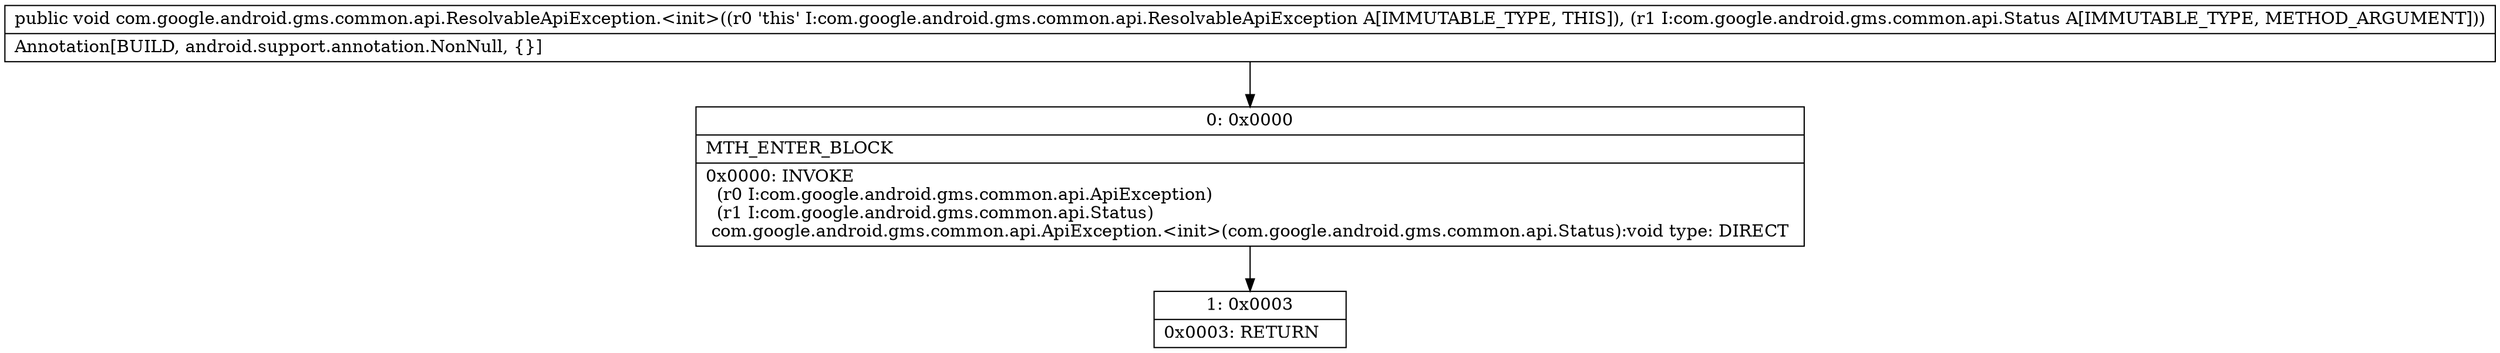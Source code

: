 digraph "CFG forcom.google.android.gms.common.api.ResolvableApiException.\<init\>(Lcom\/google\/android\/gms\/common\/api\/Status;)V" {
Node_0 [shape=record,label="{0\:\ 0x0000|MTH_ENTER_BLOCK\l|0x0000: INVOKE  \l  (r0 I:com.google.android.gms.common.api.ApiException)\l  (r1 I:com.google.android.gms.common.api.Status)\l com.google.android.gms.common.api.ApiException.\<init\>(com.google.android.gms.common.api.Status):void type: DIRECT \l}"];
Node_1 [shape=record,label="{1\:\ 0x0003|0x0003: RETURN   \l}"];
MethodNode[shape=record,label="{public void com.google.android.gms.common.api.ResolvableApiException.\<init\>((r0 'this' I:com.google.android.gms.common.api.ResolvableApiException A[IMMUTABLE_TYPE, THIS]), (r1 I:com.google.android.gms.common.api.Status A[IMMUTABLE_TYPE, METHOD_ARGUMENT]))  | Annotation[BUILD, android.support.annotation.NonNull, \{\}]\l}"];
MethodNode -> Node_0;
Node_0 -> Node_1;
}

